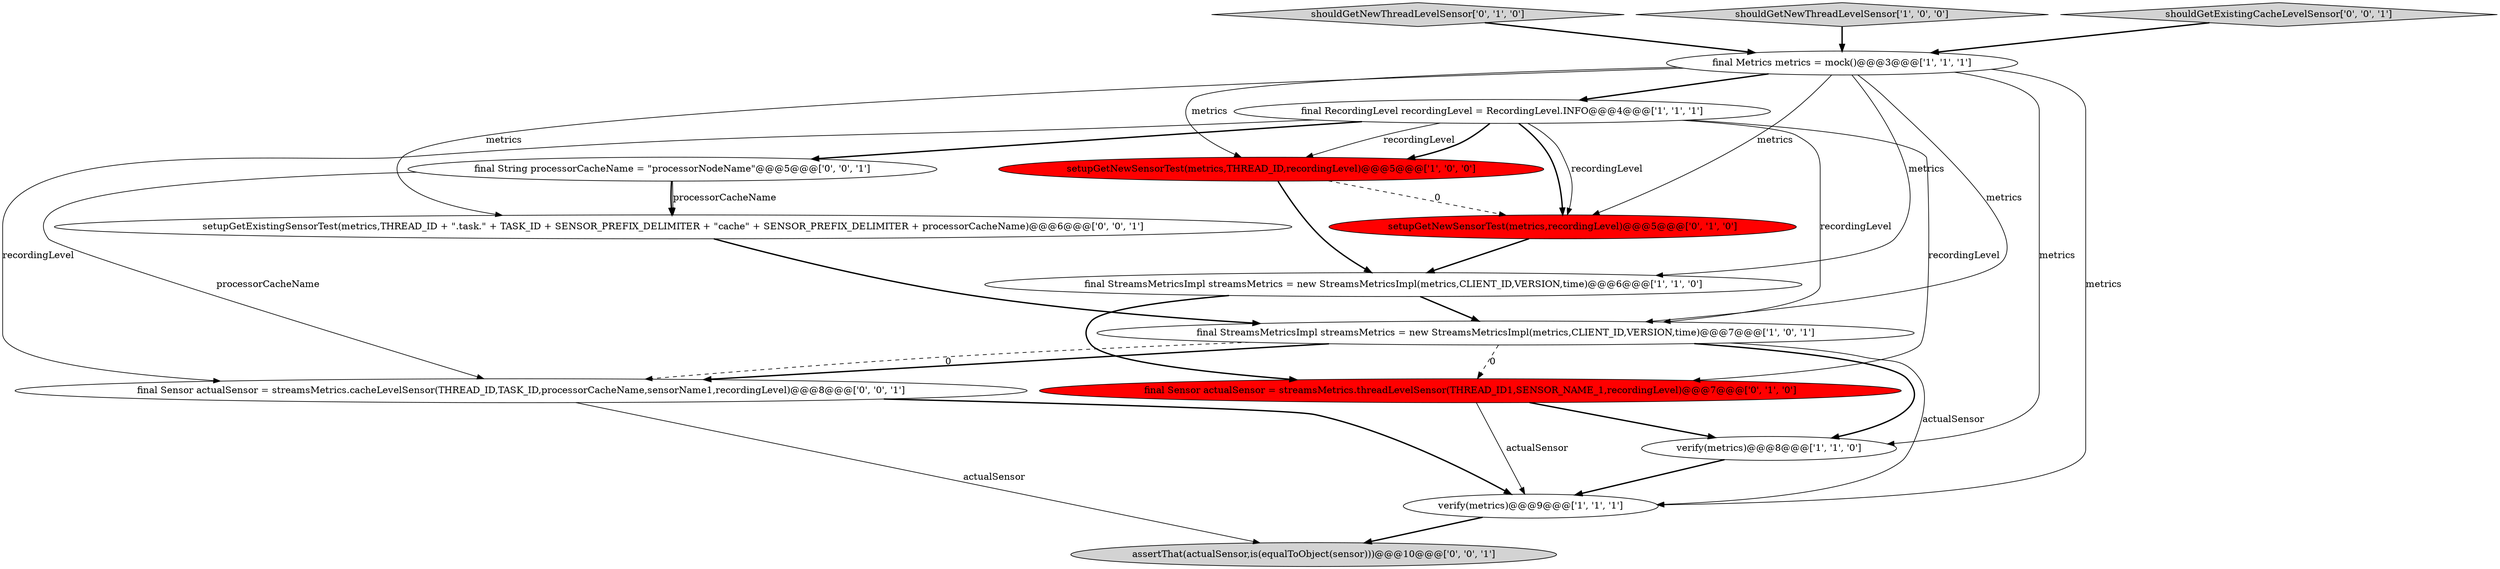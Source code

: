 digraph {
8 [style = filled, label = "setupGetNewSensorTest(metrics,recordingLevel)@@@5@@@['0', '1', '0']", fillcolor = red, shape = ellipse image = "AAA1AAABBB2BBB"];
1 [style = filled, label = "final RecordingLevel recordingLevel = RecordingLevel.INFO@@@4@@@['1', '1', '1']", fillcolor = white, shape = ellipse image = "AAA0AAABBB1BBB"];
2 [style = filled, label = "final StreamsMetricsImpl streamsMetrics = new StreamsMetricsImpl(metrics,CLIENT_ID,VERSION,time)@@@6@@@['1', '1', '0']", fillcolor = white, shape = ellipse image = "AAA0AAABBB1BBB"];
6 [style = filled, label = "setupGetNewSensorTest(metrics,THREAD_ID,recordingLevel)@@@5@@@['1', '0', '0']", fillcolor = red, shape = ellipse image = "AAA1AAABBB1BBB"];
10 [style = filled, label = "shouldGetNewThreadLevelSensor['0', '1', '0']", fillcolor = lightgray, shape = diamond image = "AAA0AAABBB2BBB"];
13 [style = filled, label = "assertThat(actualSensor,is(equalToObject(sensor)))@@@10@@@['0', '0', '1']", fillcolor = lightgray, shape = ellipse image = "AAA0AAABBB3BBB"];
14 [style = filled, label = "setupGetExistingSensorTest(metrics,THREAD_ID + \".task.\" + TASK_ID + SENSOR_PREFIX_DELIMITER + \"cache\" + SENSOR_PREFIX_DELIMITER + processorCacheName)@@@6@@@['0', '0', '1']", fillcolor = white, shape = ellipse image = "AAA0AAABBB3BBB"];
12 [style = filled, label = "final String processorCacheName = \"processorNodeName\"@@@5@@@['0', '0', '1']", fillcolor = white, shape = ellipse image = "AAA0AAABBB3BBB"];
15 [style = filled, label = "final Sensor actualSensor = streamsMetrics.cacheLevelSensor(THREAD_ID,TASK_ID,processorCacheName,sensorName1,recordingLevel)@@@8@@@['0', '0', '1']", fillcolor = white, shape = ellipse image = "AAA0AAABBB3BBB"];
7 [style = filled, label = "shouldGetNewThreadLevelSensor['1', '0', '0']", fillcolor = lightgray, shape = diamond image = "AAA0AAABBB1BBB"];
4 [style = filled, label = "verify(metrics)@@@9@@@['1', '1', '1']", fillcolor = white, shape = ellipse image = "AAA0AAABBB1BBB"];
0 [style = filled, label = "final Metrics metrics = mock()@@@3@@@['1', '1', '1']", fillcolor = white, shape = ellipse image = "AAA0AAABBB1BBB"];
9 [style = filled, label = "final Sensor actualSensor = streamsMetrics.threadLevelSensor(THREAD_ID1,SENSOR_NAME_1,recordingLevel)@@@7@@@['0', '1', '0']", fillcolor = red, shape = ellipse image = "AAA1AAABBB2BBB"];
5 [style = filled, label = "final StreamsMetricsImpl streamsMetrics = new StreamsMetricsImpl(metrics,CLIENT_ID,VERSION,time)@@@7@@@['1', '0', '1']", fillcolor = white, shape = ellipse image = "AAA0AAABBB1BBB"];
11 [style = filled, label = "shouldGetExistingCacheLevelSensor['0', '0', '1']", fillcolor = lightgray, shape = diamond image = "AAA0AAABBB3BBB"];
3 [style = filled, label = "verify(metrics)@@@8@@@['1', '1', '0']", fillcolor = white, shape = ellipse image = "AAA0AAABBB1BBB"];
5->3 [style = bold, label=""];
12->14 [style = solid, label="processorCacheName"];
6->8 [style = dashed, label="0"];
0->6 [style = solid, label="metrics"];
1->8 [style = bold, label=""];
0->3 [style = solid, label="metrics"];
4->13 [style = bold, label=""];
0->14 [style = solid, label="metrics"];
5->15 [style = bold, label=""];
1->6 [style = solid, label="recordingLevel"];
5->9 [style = dashed, label="0"];
7->0 [style = bold, label=""];
2->9 [style = bold, label=""];
15->13 [style = solid, label="actualSensor"];
0->2 [style = solid, label="metrics"];
1->8 [style = solid, label="recordingLevel"];
3->4 [style = bold, label=""];
9->4 [style = solid, label="actualSensor"];
12->15 [style = solid, label="processorCacheName"];
6->2 [style = bold, label=""];
1->5 [style = solid, label="recordingLevel"];
0->5 [style = solid, label="metrics"];
0->4 [style = solid, label="metrics"];
11->0 [style = bold, label=""];
1->6 [style = bold, label=""];
1->9 [style = solid, label="recordingLevel"];
8->2 [style = bold, label=""];
0->1 [style = bold, label=""];
0->8 [style = solid, label="metrics"];
10->0 [style = bold, label=""];
12->14 [style = bold, label=""];
15->4 [style = bold, label=""];
1->12 [style = bold, label=""];
9->3 [style = bold, label=""];
5->15 [style = dashed, label="0"];
1->15 [style = solid, label="recordingLevel"];
2->5 [style = bold, label=""];
14->5 [style = bold, label=""];
5->4 [style = solid, label="actualSensor"];
}
